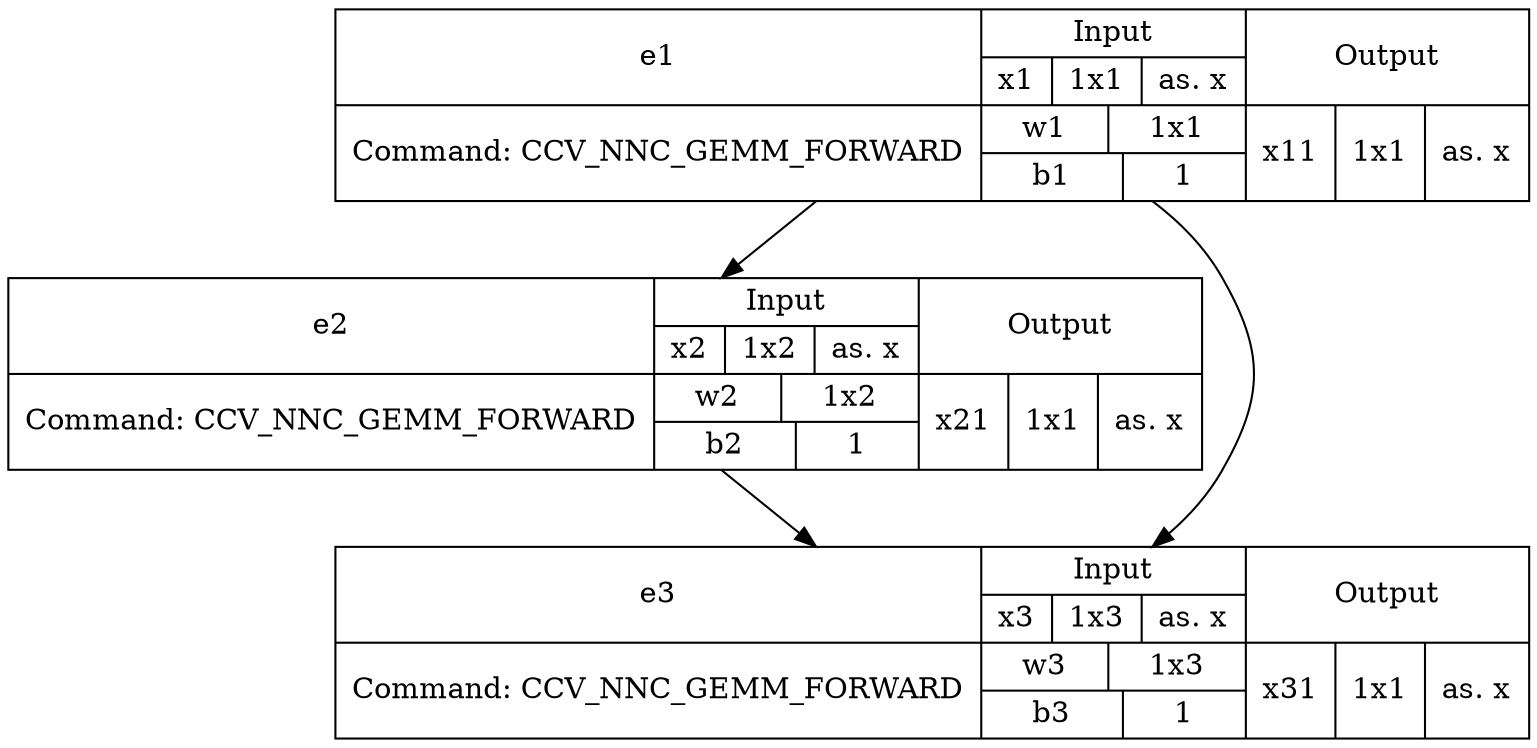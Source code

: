 digraph G {
compound=true;
node0 [shape=record,label="{e1|Command: CCV_NNC_GEMM_FORWARD}|{Input|{x1|1x1|as. x}|{w1|1x1}|{b1|1}}|{Output|{x11|1x1|as. x}}"];
node1 [shape=record,label="{e2|Command: CCV_NNC_GEMM_FORWARD}|{Input|{x2|1x2|as. x}|{w2|1x2}|{b2|1}}|{Output|{x21|1x1|as. x}}"];
node2 [shape=record,label="{e3|Command: CCV_NNC_GEMM_FORWARD}|{Input|{x3|1x3|as. x}|{w3|1x3}|{b3|1}}|{Output|{x31|1x1|as. x}}"];
node0 -> node1;
node0 -> node2;
node1 -> node2;
}
